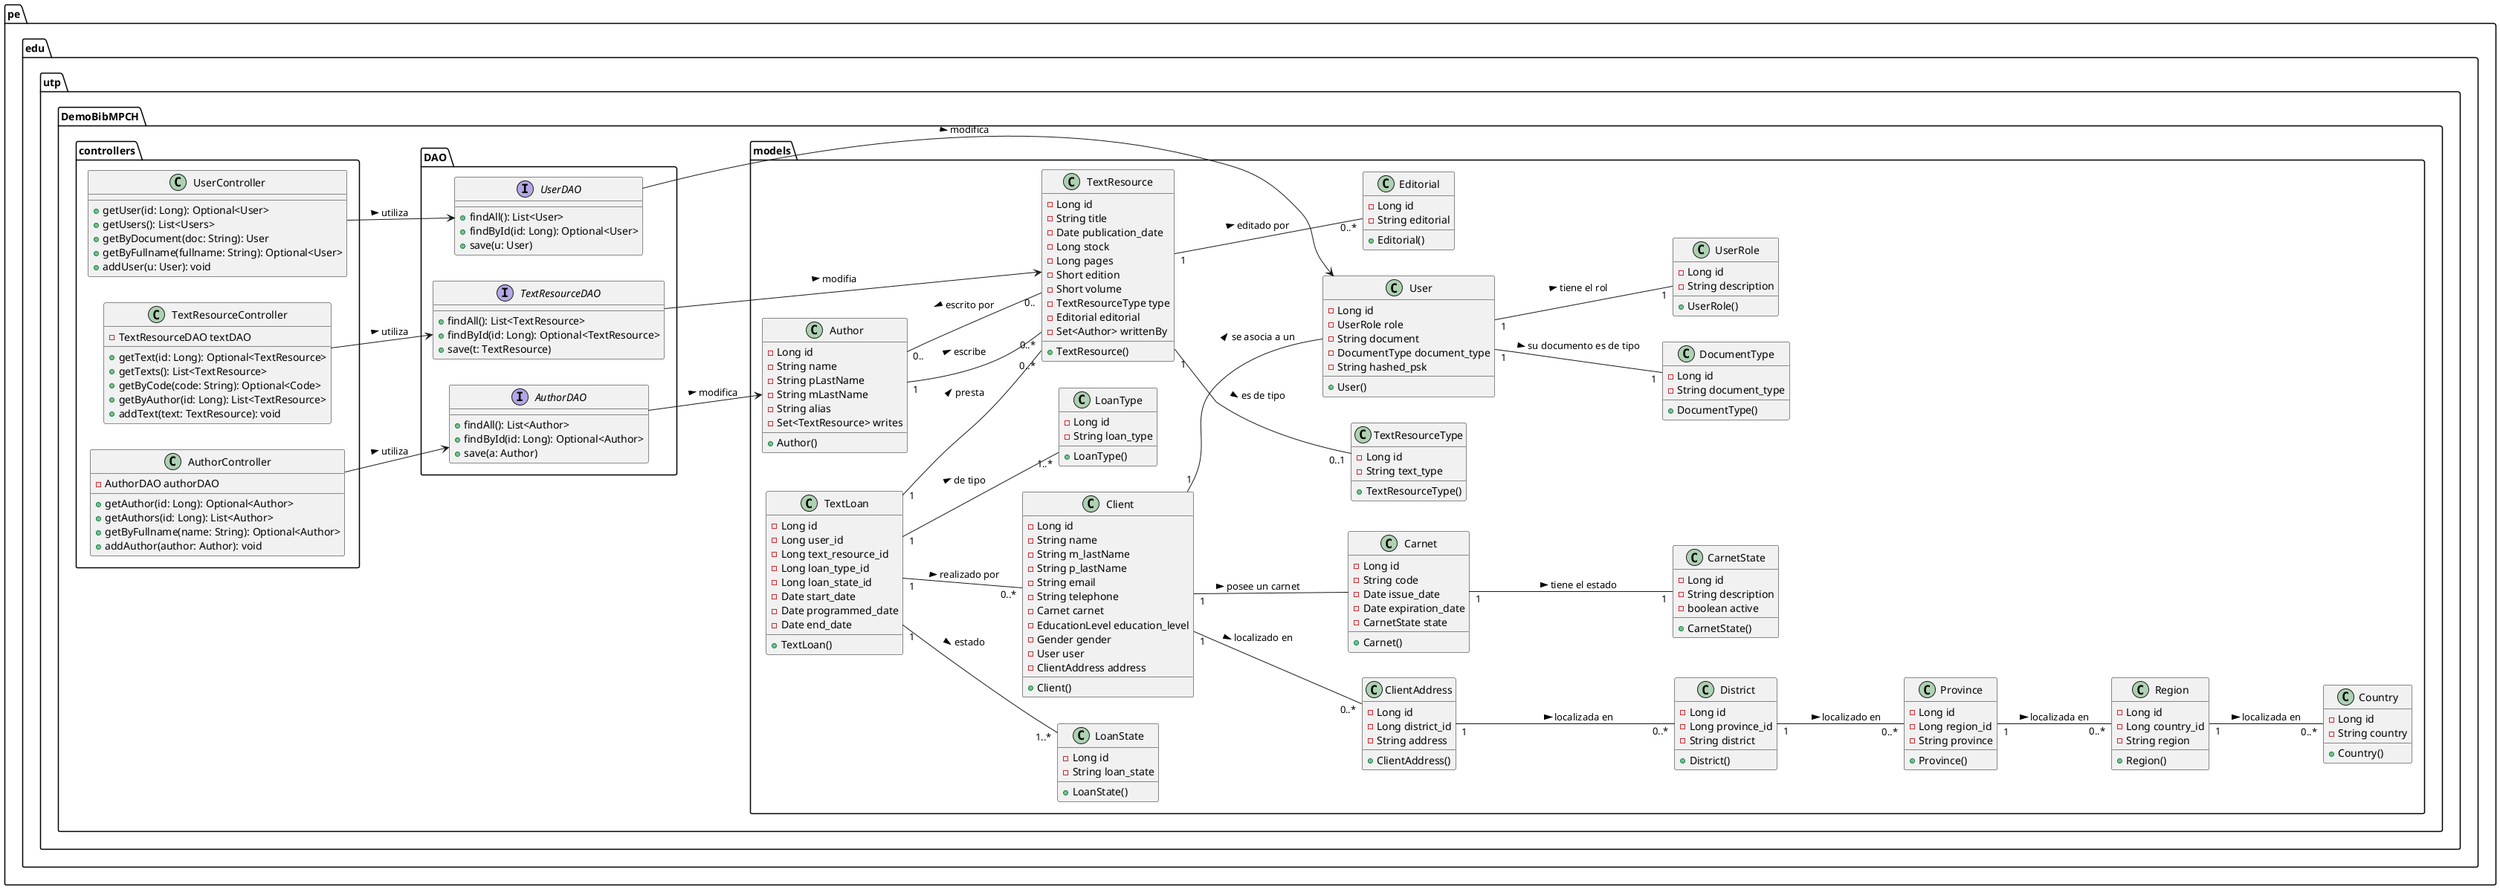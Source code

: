 @startuml BibMpch

left to right direction

package "pe.edu.utp.DemoBibMPCH.models" {
    
    class Author {
        - Long id
        - String name
        - String pLastName
        - String mLastName
        - String alias
        - Set<TextResource> writes
        + Author()
    }

    class Editorial {
        - Long id
        - String editorial
        + Editorial()
    }

    class TextResource {
        - Long id
        - String title
        - Date publication_date
        - Long stock
        - Long pages
        - Short edition
        - Short volume
        - TextResourceType type
        - Editorial editorial
        - Set<Author> writtenBy
        + TextResource()
    }

	class TextLoan {
		- Long id
		- Long user_id
		- Long text_resource_id
		- Long loan_type_id
		- Long loan_state_id
		- Date start_date
		- Date programmed_date
		- Date end_date

		+ TextLoan()
	}
	TextLoan "1" -- "0..*" Client : realizado por >
	TextLoan "1" -- "0..*" TextResource : presta >
	TextLoan "1" -- "1..*" LoanType : de tipo >
	TextLoan "1" -- "1..*" LoanState : estado >

	class LoanType {
		- Long id
		- String loan_type

		+ LoanType()
	}

	class LoanState {
		- Long id
		- String loan_state

		+ LoanState()
	}

    class TextResourceType {
        - Long id
        - String text_type
        + TextResourceType()
    }

	class Carnet {
		- Long id
		- String code
		- Date issue_date
		- Date expiration_date
		- CarnetState state

		+ Carnet()
	}

	class CarnetState {
		- Long id
		- String description
		- boolean active

		+ CarnetState()
	}
	Carnet "1" -- "1" CarnetState : tiene el estado > 

	class User {
		- Long id
		- UserRole role
		- String document
		- DocumentType document_type
		- String hashed_psk

		+ User()
	}

	class DocumentType {
		- Long id
		- String document_type

		+ DocumentType()
	}

	class UserRole {
		- Long id
		- String description

		+ UserRole()
	}
	User "1"  -- "1" UserRole : tiene el rol >
	User "1" -- "1" DocumentType : su documento es de tipo >

	class Client {
		- Long id
		- String name
		- String m_lastName
		- String p_lastName
		- String email
		- String telephone
		- Carnet carnet
		- EducationLevel education_level
		- Gender gender
		- User user
		- ClientAddress address

		+ Client()
	}
	Client "1" -- Carnet : posee un carnet >
	Client "1" -- User : se asocia a un >
	Client "1" -- "0..*" ClientAddress : localizado en >

	class ClientAddress {
		- Long id
		- Long district_id
		- String address

		+ ClientAddress()
	}
	ClientAddress "1" -- "0..*" District : localizada en >

	class District {
		- Long id
		- Long province_id
		- String district

		+ District()
	}
	District "1" -- "0..*" Province : localizado en >

	class Province {
		- Long id
		- Long region_id 
		- String province 

		+ Province()
	}
	Province "1" -- "0..*" Region : localizada en >

	class Region {
		- Long id
		- Long country_id
		- String region 

		+ Region()
	}
	Region "1" -- "0..*" Country : localizada en >

	class Country {
		- Long id
		- String country

		+ Country()
	}

    Author "1" -- "0..*" TextResource : escribe >
    TextResource "1" -- "0..*" Editorial : editado por >
    TextResource "1" -- "0..1" TextResourceType : es de tipo >
    TextResource "0.." -- "0.." Author : escrito por >
}

package "pe.edu.utp.DemoBibMPCH.controllers" {
    
    class AuthorController {
        - AuthorDAO authorDAO
        + getAuthor(id: Long): Optional<Author>
        + getAuthors(id: Long): List<Author>
		+ getByFullname(name: String): Optional<Author>
		+ addAuthor(author: Author): void
    }

    class TextResourceController {
        - TextResourceDAO textDAO
        + getText(id: Long): Optional<TextResource>
		+ getTexts(): List<TextResource>
		+ getByCode(code: String): Optional<Code>
		+ getByAuthor(id: Long): List<TextResource>
		+ addText(text: TextResource): void
    }

	class UserController {
		+ getUser(id: Long): Optional<User>
		+ getUsers(): List<Users>
		+ getByDocument(doc: String): User
		+ getByFullname(fullname: String): Optional<User>
		+ addUser(u: User): void
	}
}

package "pe.edu.utp.DemoBibMPCH.DAO" {
    
    interface AuthorDAO {
        + findAll(): List<Author>
        + findById(id: Long): Optional<Author>
		+ save(a: Author)
    }

    interface TextResourceDAO {
        + findAll(): List<TextResource>
        + findById(id: Long): Optional<TextResource>
		+ save(t: TextResource)
    }

	interface UserDAO {
		+ findAll(): List<User>
		+ findById(id: Long): Optional<User>
		+ save(u: User)
	}
}

' Relationships between controllers and DAOs
AuthorController --> AuthorDAO : utiliza >
TextResourceController --> TextResourceDAO : utiliza >
UserController --> UserDAO : utiliza >

' Relationships between DAOs and Models
AuthorDAO --> Author : modifica >
TextResourceDAO --> TextResource : modifia >
UserDAO --> User: modifica >

@enduml